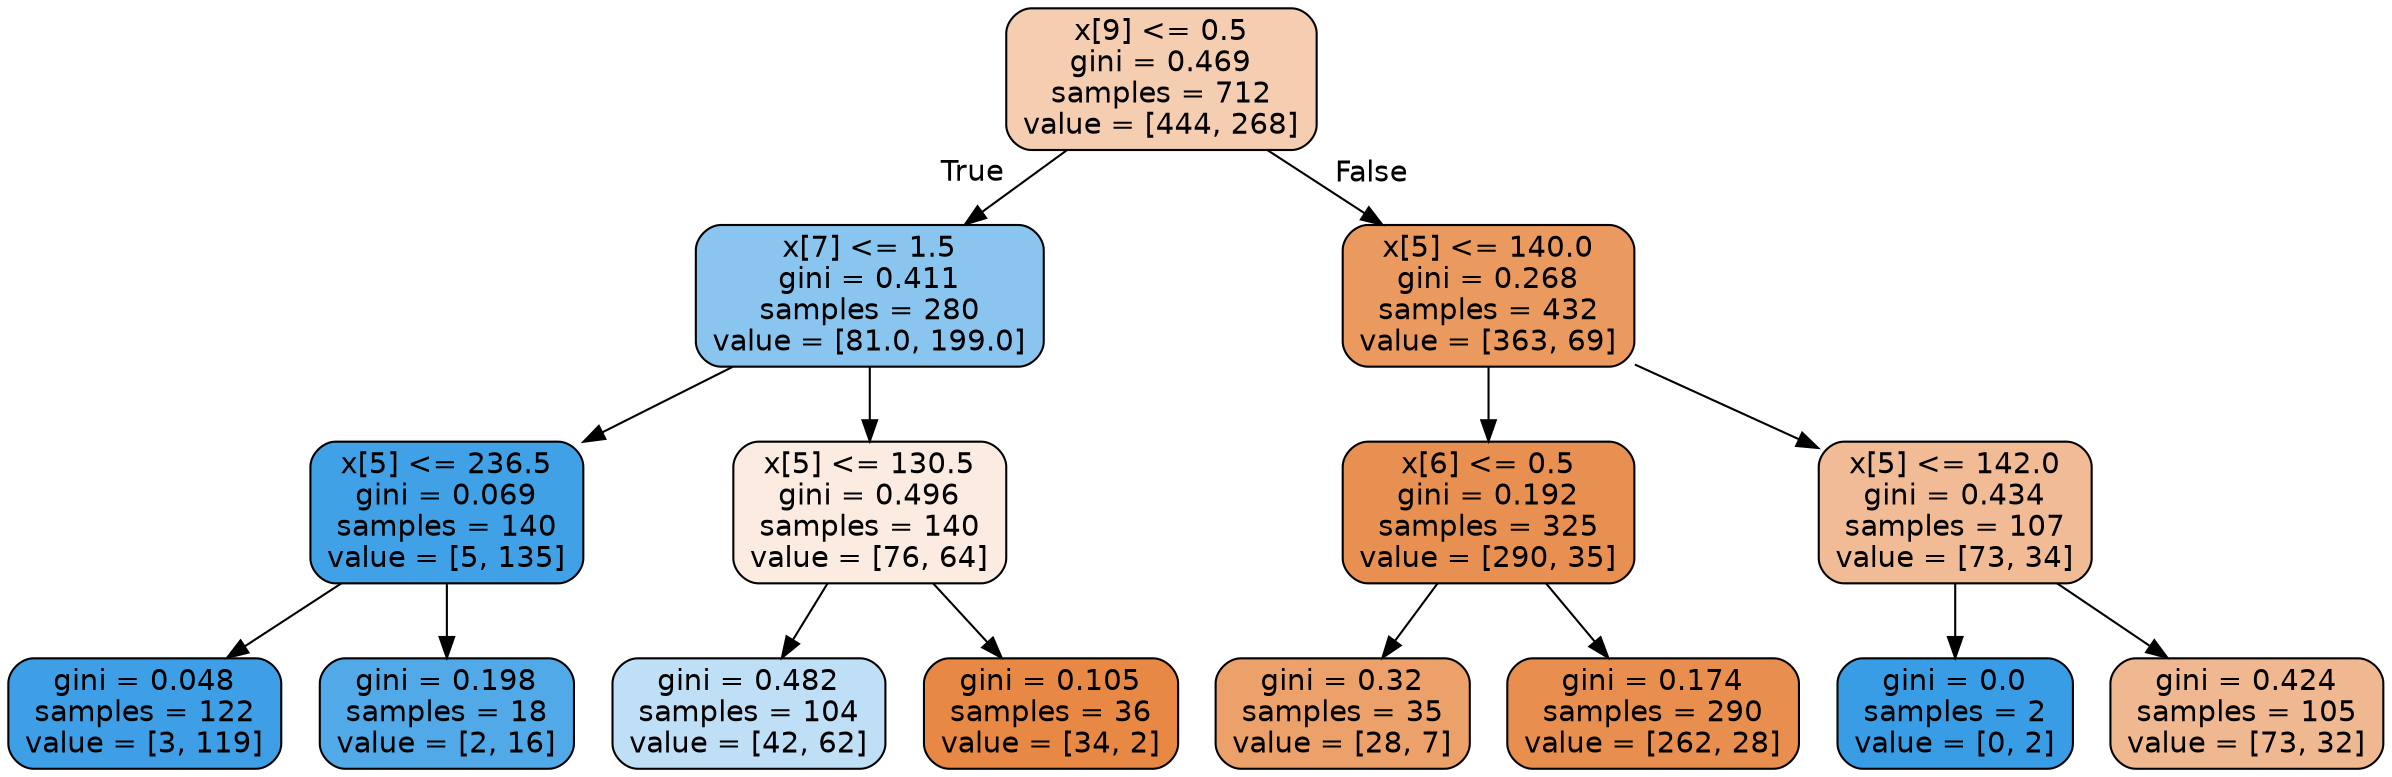 digraph Tree {
node [shape=box, style="filled, rounded", color="black", fontname="helvetica"] ;
edge [fontname="helvetica"] ;
0 [label="x[9] <= 0.5\ngini = 0.469\nsamples = 712\nvalue = [444, 268]", fillcolor="#f5cdb1"] ;
1 [label="x[7] <= 1.5\ngini = 0.411\nsamples = 280\nvalue = [81.0, 199.0]", fillcolor="#8ac5f0"] ;
0 -> 1 [labeldistance=2.5, labelangle=45, headlabel="True"] ;
2 [label="x[5] <= 236.5\ngini = 0.069\nsamples = 140\nvalue = [5, 135]", fillcolor="#40a1e6"] ;
1 -> 2 ;
3 [label="gini = 0.048\nsamples = 122\nvalue = [3, 119]", fillcolor="#3e9fe6"] ;
2 -> 3 ;
4 [label="gini = 0.198\nsamples = 18\nvalue = [2, 16]", fillcolor="#52a9e8"] ;
2 -> 4 ;
5 [label="x[5] <= 130.5\ngini = 0.496\nsamples = 140\nvalue = [76, 64]", fillcolor="#fbebe0"] ;
1 -> 5 ;
6 [label="gini = 0.482\nsamples = 104\nvalue = [42, 62]", fillcolor="#bfdff7"] ;
5 -> 6 ;
7 [label="gini = 0.105\nsamples = 36\nvalue = [34, 2]", fillcolor="#e78845"] ;
5 -> 7 ;
8 [label="x[5] <= 140.0\ngini = 0.268\nsamples = 432\nvalue = [363, 69]", fillcolor="#ea995f"] ;
0 -> 8 [labeldistance=2.5, labelangle=-45, headlabel="False"] ;
9 [label="x[6] <= 0.5\ngini = 0.192\nsamples = 325\nvalue = [290, 35]", fillcolor="#e89051"] ;
8 -> 9 ;
10 [label="gini = 0.32\nsamples = 35\nvalue = [28, 7]", fillcolor="#eca06a"] ;
9 -> 10 ;
11 [label="gini = 0.174\nsamples = 290\nvalue = [262, 28]", fillcolor="#e88e4e"] ;
9 -> 11 ;
12 [label="x[5] <= 142.0\ngini = 0.434\nsamples = 107\nvalue = [73, 34]", fillcolor="#f1bc95"] ;
8 -> 12 ;
13 [label="gini = 0.0\nsamples = 2\nvalue = [0, 2]", fillcolor="#399de5"] ;
12 -> 13 ;
14 [label="gini = 0.424\nsamples = 105\nvalue = [73, 32]", fillcolor="#f0b890"] ;
12 -> 14 ;
}